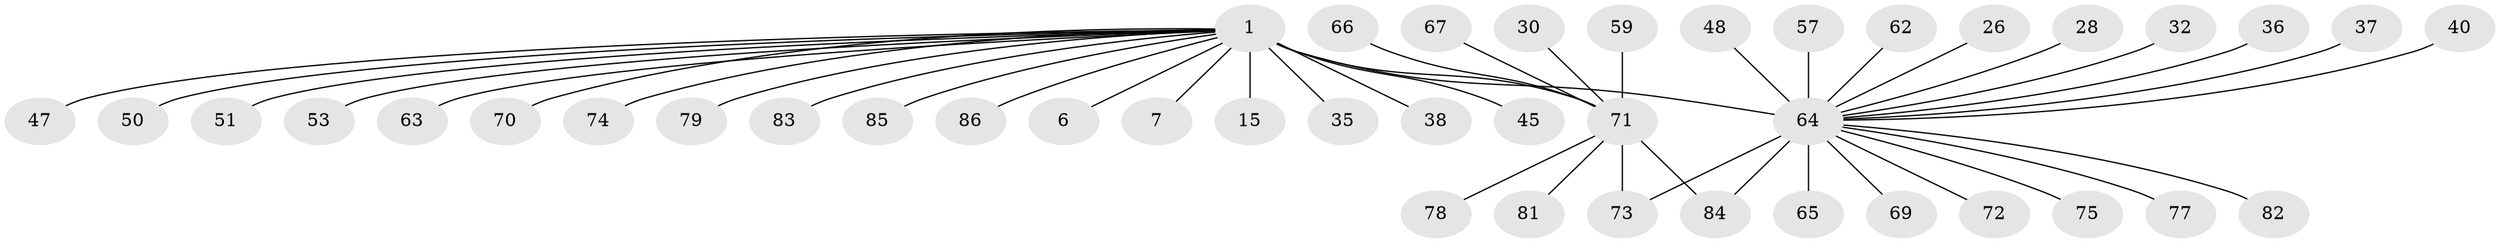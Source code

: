 // original degree distribution, {29: 0.011627906976744186, 13: 0.011627906976744186, 12: 0.011627906976744186, 3: 0.11627906976744186, 1: 0.5813953488372093, 5: 0.046511627906976744, 2: 0.18604651162790697, 4: 0.03488372093023256}
// Generated by graph-tools (version 1.1) at 2025/48/03/09/25 04:48:36]
// undirected, 43 vertices, 44 edges
graph export_dot {
graph [start="1"]
  node [color=gray90,style=filled];
  1;
  6 [super="+5"];
  7;
  15;
  26;
  28;
  30;
  32;
  35;
  36 [super="+33"];
  37;
  38 [super="+34"];
  40;
  45;
  47;
  48;
  50;
  51 [super="+13"];
  53;
  57;
  59;
  62;
  63;
  64 [super="+25+60+58+12"];
  65;
  66;
  67;
  69;
  70;
  71 [super="+3+9"];
  72;
  73 [super="+56+55"];
  74 [super="+23+54"];
  75 [super="+61"];
  77;
  78;
  79;
  81;
  82 [super="+80"];
  83;
  84 [super="+24+46+68"];
  85;
  86 [super="+29"];
  1 -- 7;
  1 -- 15;
  1 -- 35;
  1 -- 45;
  1 -- 47;
  1 -- 50;
  1 -- 53;
  1 -- 63;
  1 -- 64 [weight=8];
  1 -- 70;
  1 -- 71 [weight=3];
  1 -- 79;
  1 -- 83;
  1 -- 85;
  1 -- 74;
  1 -- 6;
  1 -- 51;
  1 -- 86;
  1 -- 38;
  26 -- 64;
  28 -- 64;
  30 -- 71;
  32 -- 64;
  36 -- 64;
  37 -- 64;
  40 -- 64;
  48 -- 64;
  57 -- 64;
  59 -- 71;
  62 -- 64;
  64 -- 69;
  64 -- 73;
  64 -- 77;
  64 -- 84;
  64 -- 75;
  64 -- 82;
  64 -- 65;
  64 -- 72;
  66 -- 71;
  67 -- 71;
  71 -- 78;
  71 -- 81;
  71 -- 73 [weight=3];
  71 -- 84;
}
